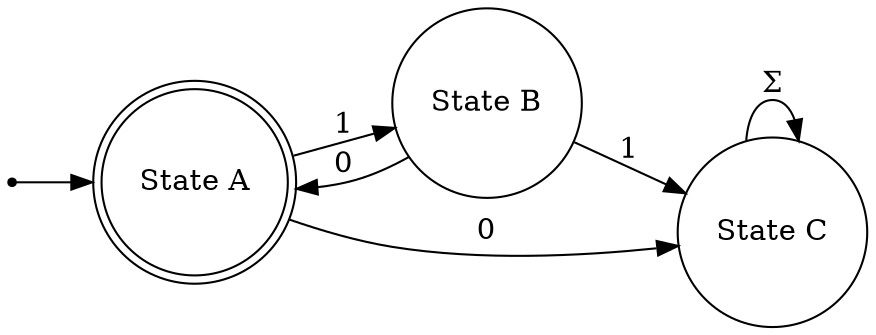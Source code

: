 digraph finite_state_machine {
	rankdir=LR size="8,5"
	node [shape=doublecircle]
	"State A"
	node [shape=circle]
	"State B" -> "State C" [label=1]
	"State B" -> "State A" [label=0]
	"State A" -> "State B" [label=1]
	"State A" -> "State C" [label=0]
	"State C" -> "State C" [label="Σ"]
	node [shape=point]
	start
	start -> "State A"
}
